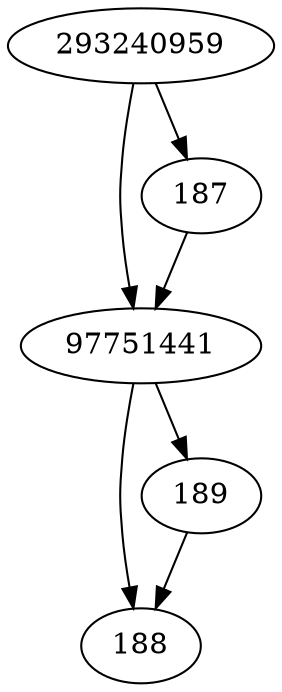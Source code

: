strict digraph  {
97751441;
187;
188;
189;
293240959;
97751441 -> 188;
97751441 -> 189;
187 -> 97751441;
189 -> 188;
293240959 -> 97751441;
293240959 -> 187;
}
